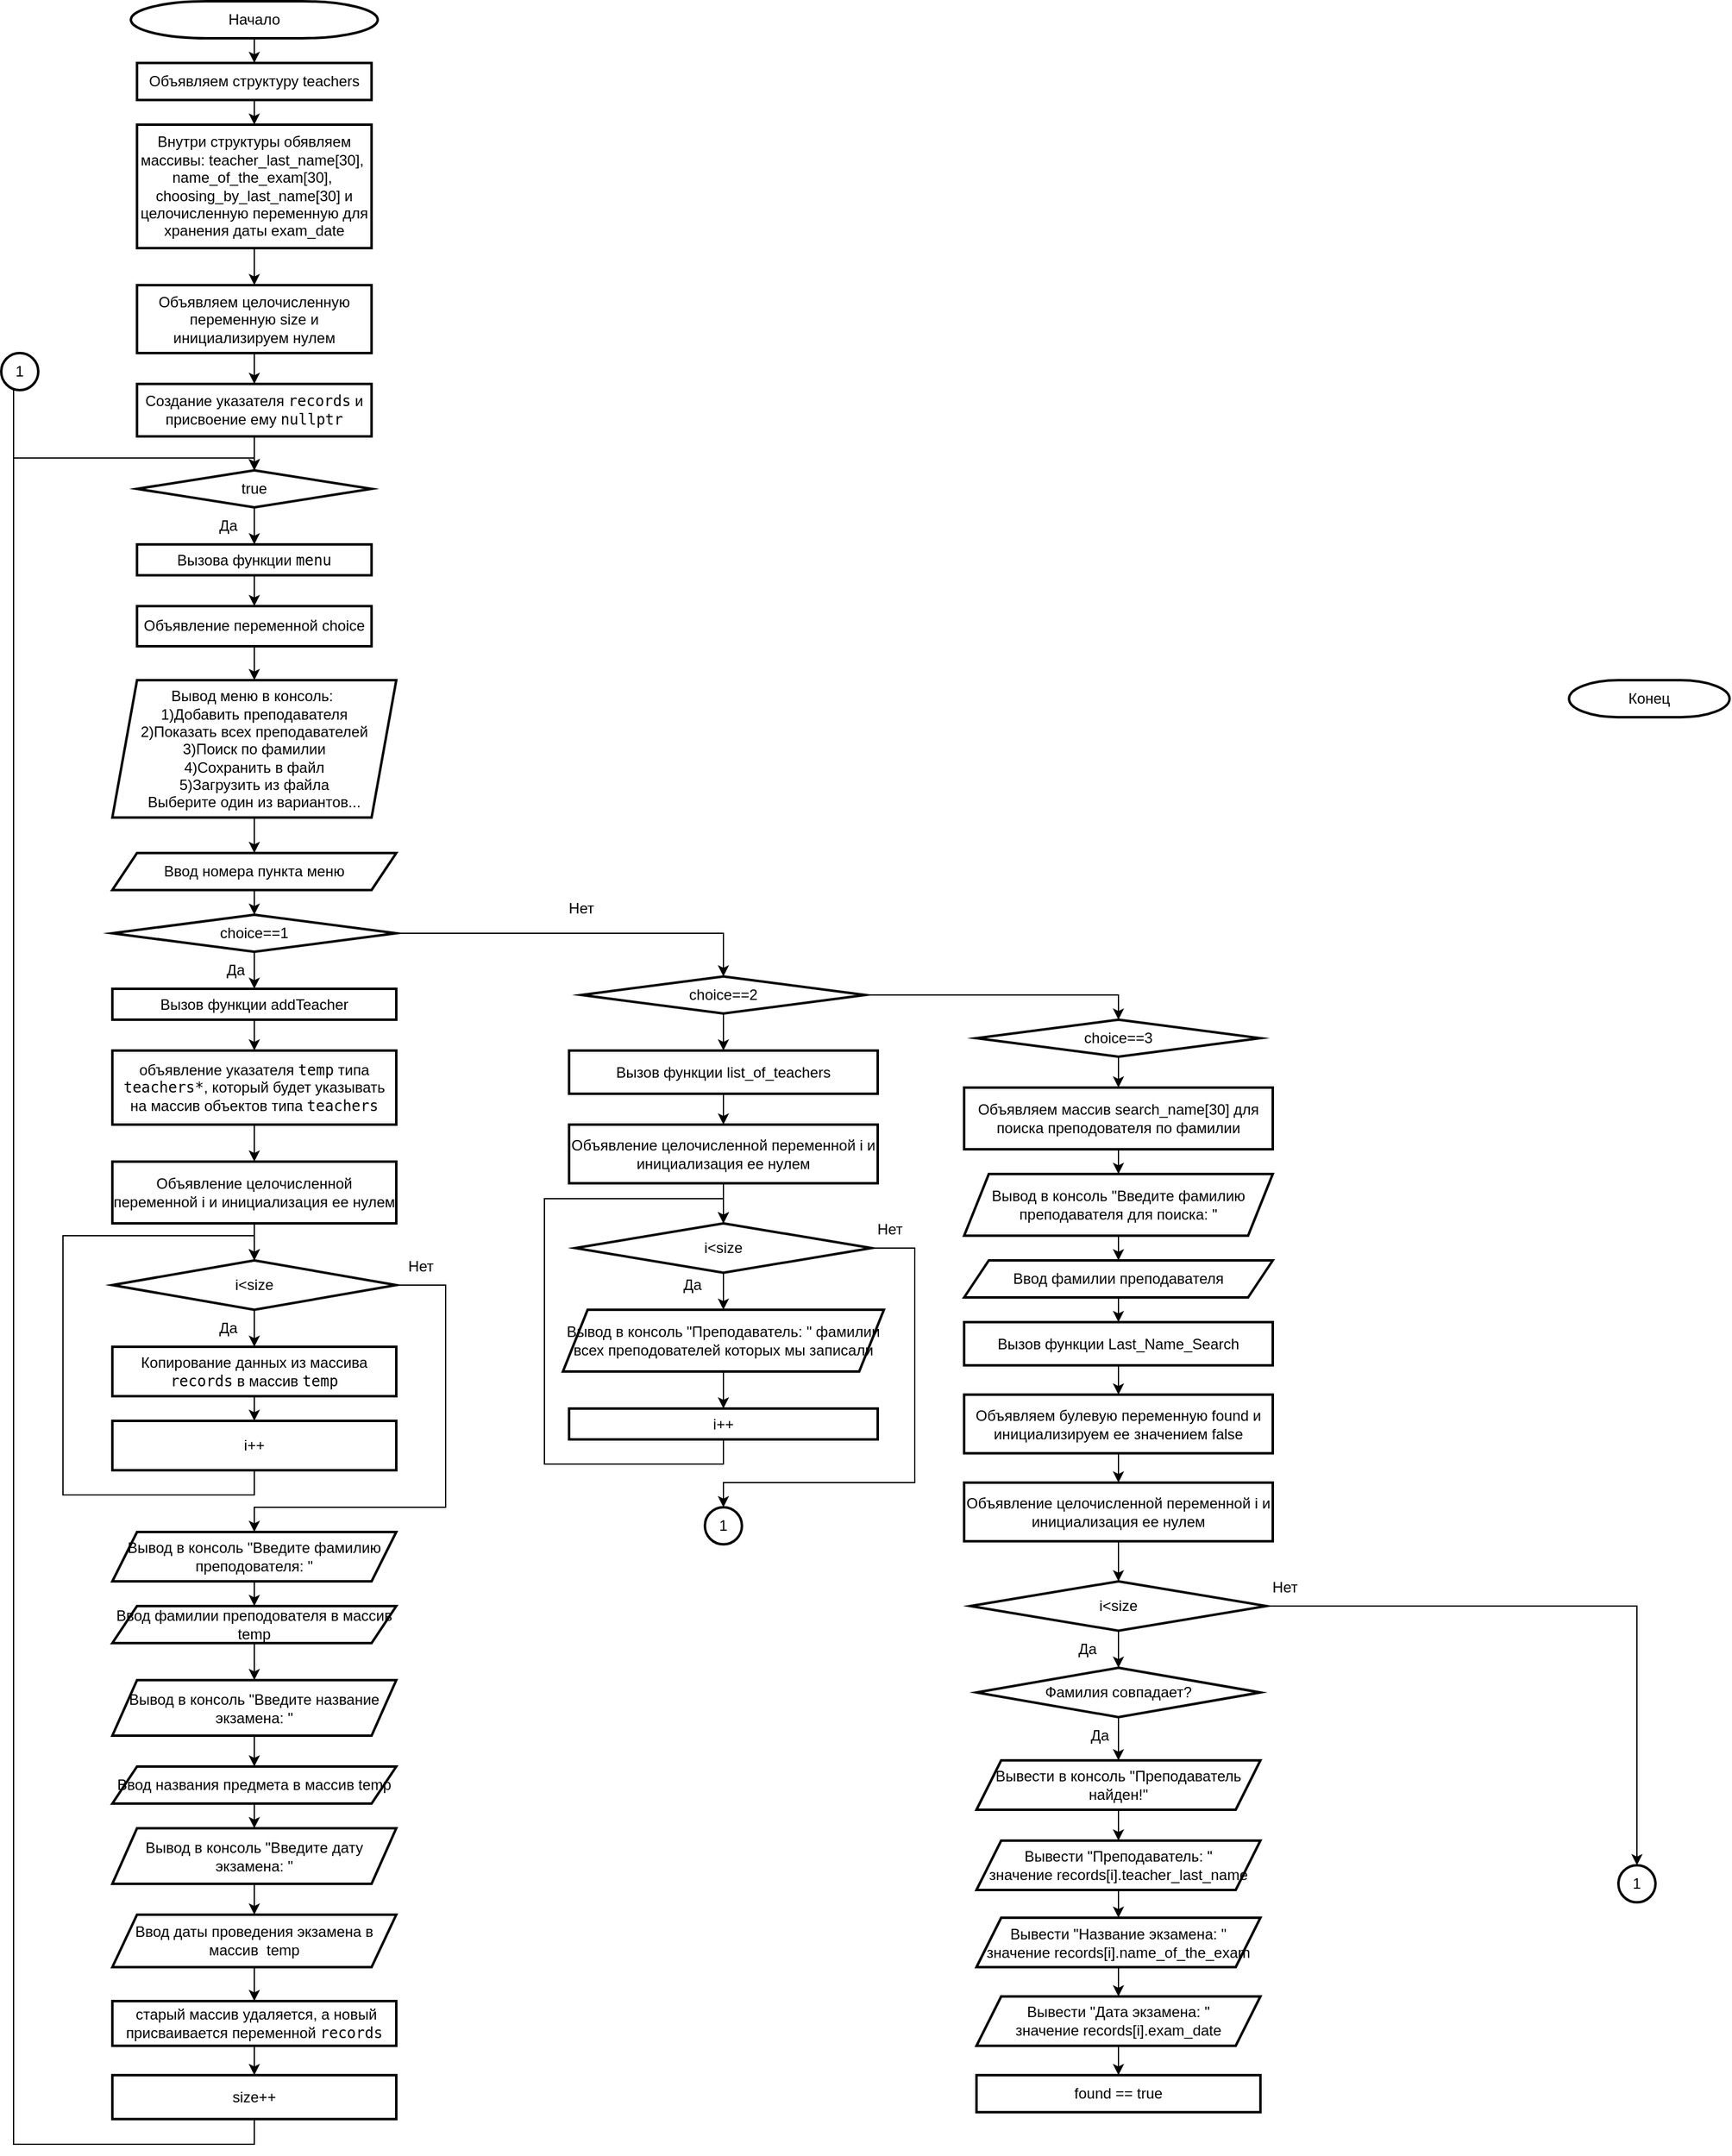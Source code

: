 <mxfile version="26.0.9">
  <diagram name="Страница — 1" id="Y_01PCCvmb3g2sZKeFuQ">
    <mxGraphModel dx="1593" dy="938" grid="1" gridSize="10" guides="1" tooltips="1" connect="1" arrows="1" fold="1" page="1" pageScale="1" pageWidth="827" pageHeight="1169" math="0" shadow="0">
      <root>
        <mxCell id="0" />
        <mxCell id="1" parent="0" />
        <mxCell id="RRv0miLT31uZeti_J1SA-63" value="" style="edgeStyle=orthogonalEdgeStyle;rounded=0;orthogonalLoop=1;jettySize=auto;html=1;" edge="1" parent="1" source="s9oCI4LYwL_Z6NtFFlHH-1" target="RRv0miLT31uZeti_J1SA-62">
          <mxGeometry relative="1" as="geometry" />
        </mxCell>
        <mxCell id="s9oCI4LYwL_Z6NtFFlHH-1" value="Начало" style="strokeWidth=2;html=1;shape=mxgraph.flowchart.terminator;whiteSpace=wrap;" parent="1" vertex="1">
          <mxGeometry x="305" y="20" width="200" height="30" as="geometry" />
        </mxCell>
        <mxCell id="s9oCI4LYwL_Z6NtFFlHH-2" value="Конец" style="strokeWidth=2;html=1;shape=mxgraph.flowchart.terminator;whiteSpace=wrap;" parent="1" vertex="1">
          <mxGeometry x="1470" y="570" width="130" height="30" as="geometry" />
        </mxCell>
        <mxCell id="s9oCI4LYwL_Z6NtFFlHH-8" value="" style="edgeStyle=orthogonalEdgeStyle;rounded=0;orthogonalLoop=1;jettySize=auto;html=1;" parent="1" source="s9oCI4LYwL_Z6NtFFlHH-5" target="s9oCI4LYwL_Z6NtFFlHH-7" edge="1">
          <mxGeometry relative="1" as="geometry" />
        </mxCell>
        <mxCell id="s9oCI4LYwL_Z6NtFFlHH-5" value="Создание указателя &lt;code data-end=&quot;358&quot; data-start=&quot;349&quot;&gt;records&lt;/code&gt; и присвоение ему &lt;code data-end=&quot;385&quot; data-start=&quot;376&quot;&gt;nullptr&lt;/code&gt;" style="whiteSpace=wrap;html=1;strokeWidth=2;" parent="1" vertex="1">
          <mxGeometry x="310" y="330" width="190" height="42.5" as="geometry" />
        </mxCell>
        <mxCell id="s9oCI4LYwL_Z6NtFFlHH-10" value="" style="edgeStyle=orthogonalEdgeStyle;rounded=0;orthogonalLoop=1;jettySize=auto;html=1;" parent="1" source="s9oCI4LYwL_Z6NtFFlHH-7" target="s9oCI4LYwL_Z6NtFFlHH-9" edge="1">
          <mxGeometry relative="1" as="geometry" />
        </mxCell>
        <mxCell id="s9oCI4LYwL_Z6NtFFlHH-7" value="true" style="rhombus;whiteSpace=wrap;html=1;strokeWidth=2;" parent="1" vertex="1">
          <mxGeometry x="310" y="400" width="190" height="30" as="geometry" />
        </mxCell>
        <mxCell id="s9oCI4LYwL_Z6NtFFlHH-23" value="" style="edgeStyle=orthogonalEdgeStyle;rounded=0;orthogonalLoop=1;jettySize=auto;html=1;" parent="1" source="s9oCI4LYwL_Z6NtFFlHH-9" target="s9oCI4LYwL_Z6NtFFlHH-22" edge="1">
          <mxGeometry relative="1" as="geometry" />
        </mxCell>
        <mxCell id="s9oCI4LYwL_Z6NtFFlHH-9" value="Вызова функции &lt;code data-end=&quot;350&quot; data-start=&quot;344&quot;&gt;menu&lt;/code&gt;" style="whiteSpace=wrap;html=1;strokeWidth=2;" parent="1" vertex="1">
          <mxGeometry x="310" y="460" width="190" height="25" as="geometry" />
        </mxCell>
        <mxCell id="s9oCI4LYwL_Z6NtFFlHH-11" value="Да" style="text;html=1;align=center;verticalAlign=middle;whiteSpace=wrap;rounded=0;" parent="1" vertex="1">
          <mxGeometry x="354" y="430" width="60" height="30" as="geometry" />
        </mxCell>
        <mxCell id="s9oCI4LYwL_Z6NtFFlHH-21" style="edgeStyle=orthogonalEdgeStyle;rounded=0;orthogonalLoop=1;jettySize=auto;html=1;exitX=0.5;exitY=1;exitDx=0;exitDy=0;entryX=0.5;entryY=0;entryDx=0;entryDy=0;" parent="1" source="s9oCI4LYwL_Z6NtFFlHH-18" target="s9oCI4LYwL_Z6NtFFlHH-5" edge="1">
          <mxGeometry relative="1" as="geometry" />
        </mxCell>
        <mxCell id="s9oCI4LYwL_Z6NtFFlHH-18" value="Объявляем целочисленную переменную size и инициализируем нулем" style="whiteSpace=wrap;html=1;strokeWidth=2;" parent="1" vertex="1">
          <mxGeometry x="310" y="250" width="190" height="55" as="geometry" />
        </mxCell>
        <mxCell id="s9oCI4LYwL_Z6NtFFlHH-25" value="" style="edgeStyle=orthogonalEdgeStyle;rounded=0;orthogonalLoop=1;jettySize=auto;html=1;" parent="1" source="s9oCI4LYwL_Z6NtFFlHH-22" target="s9oCI4LYwL_Z6NtFFlHH-24" edge="1">
          <mxGeometry relative="1" as="geometry" />
        </mxCell>
        <mxCell id="s9oCI4LYwL_Z6NtFFlHH-22" value="Объявление переменной&amp;nbsp;choice" style="whiteSpace=wrap;html=1;strokeWidth=2;" parent="1" vertex="1">
          <mxGeometry x="310" y="510" width="190" height="32.5" as="geometry" />
        </mxCell>
        <mxCell id="s9oCI4LYwL_Z6NtFFlHH-27" value="" style="edgeStyle=orthogonalEdgeStyle;rounded=0;orthogonalLoop=1;jettySize=auto;html=1;" parent="1" source="s9oCI4LYwL_Z6NtFFlHH-24" target="s9oCI4LYwL_Z6NtFFlHH-26" edge="1">
          <mxGeometry relative="1" as="geometry" />
        </mxCell>
        <mxCell id="s9oCI4LYwL_Z6NtFFlHH-24" value="Вывод меню в консоль:&amp;nbsp;&lt;div&gt;1)Добавить преподавателя&lt;div&gt;2)Показать всех преподавателей&lt;/div&gt;&lt;div&gt;3)Поиск по фамилии&lt;/div&gt;&lt;div&gt;4)Сохранить в файл&lt;/div&gt;&lt;div&gt;5)Загрузить из файла&lt;/div&gt;&lt;div&gt;Выберите один из вариантов...&lt;br&gt;&lt;/div&gt;&lt;/div&gt;" style="shape=parallelogram;perimeter=parallelogramPerimeter;whiteSpace=wrap;html=1;fixedSize=1;strokeWidth=2;" parent="1" vertex="1">
          <mxGeometry x="290" y="570" width="230" height="111.25" as="geometry" />
        </mxCell>
        <mxCell id="s9oCI4LYwL_Z6NtFFlHH-29" value="" style="edgeStyle=orthogonalEdgeStyle;rounded=0;orthogonalLoop=1;jettySize=auto;html=1;" parent="1" source="s9oCI4LYwL_Z6NtFFlHH-26" target="s9oCI4LYwL_Z6NtFFlHH-28" edge="1">
          <mxGeometry relative="1" as="geometry" />
        </mxCell>
        <mxCell id="s9oCI4LYwL_Z6NtFFlHH-26" value="Ввод номера пункта меню" style="shape=parallelogram;perimeter=parallelogramPerimeter;whiteSpace=wrap;html=1;fixedSize=1;strokeWidth=2;" parent="1" vertex="1">
          <mxGeometry x="290" y="710" width="230" height="29.99" as="geometry" />
        </mxCell>
        <mxCell id="s9oCI4LYwL_Z6NtFFlHH-31" value="" style="edgeStyle=orthogonalEdgeStyle;rounded=0;orthogonalLoop=1;jettySize=auto;html=1;" parent="1" source="s9oCI4LYwL_Z6NtFFlHH-28" target="s9oCI4LYwL_Z6NtFFlHH-30" edge="1">
          <mxGeometry relative="1" as="geometry" />
        </mxCell>
        <mxCell id="RRv0miLT31uZeti_J1SA-20" value="" style="edgeStyle=orthogonalEdgeStyle;rounded=0;orthogonalLoop=1;jettySize=auto;html=1;" edge="1" parent="1" source="s9oCI4LYwL_Z6NtFFlHH-28" target="RRv0miLT31uZeti_J1SA-19">
          <mxGeometry relative="1" as="geometry" />
        </mxCell>
        <mxCell id="s9oCI4LYwL_Z6NtFFlHH-28" value="choice==1" style="rhombus;whiteSpace=wrap;html=1;strokeWidth=2;" parent="1" vertex="1">
          <mxGeometry x="290" y="760" width="230" height="30" as="geometry" />
        </mxCell>
        <mxCell id="s9oCI4LYwL_Z6NtFFlHH-34" value="" style="edgeStyle=orthogonalEdgeStyle;rounded=0;orthogonalLoop=1;jettySize=auto;html=1;" parent="1" source="s9oCI4LYwL_Z6NtFFlHH-30" target="s9oCI4LYwL_Z6NtFFlHH-33" edge="1">
          <mxGeometry relative="1" as="geometry" />
        </mxCell>
        <mxCell id="s9oCI4LYwL_Z6NtFFlHH-30" value="Вызов функции&amp;nbsp;addTeacher" style="whiteSpace=wrap;html=1;strokeWidth=2;" parent="1" vertex="1">
          <mxGeometry x="290" y="820" width="230" height="25" as="geometry" />
        </mxCell>
        <mxCell id="s9oCI4LYwL_Z6NtFFlHH-32" value="Да" style="text;html=1;align=center;verticalAlign=middle;whiteSpace=wrap;rounded=0;" parent="1" vertex="1">
          <mxGeometry x="360" y="790" width="60" height="30" as="geometry" />
        </mxCell>
        <mxCell id="s9oCI4LYwL_Z6NtFFlHH-38" value="" style="edgeStyle=orthogonalEdgeStyle;rounded=0;orthogonalLoop=1;jettySize=auto;html=1;" parent="1" source="s9oCI4LYwL_Z6NtFFlHH-33" target="s9oCI4LYwL_Z6NtFFlHH-37" edge="1">
          <mxGeometry relative="1" as="geometry" />
        </mxCell>
        <mxCell id="s9oCI4LYwL_Z6NtFFlHH-33" value="объявление указателя &lt;code data-end=&quot;149&quot; data-start=&quot;143&quot;&gt;temp&lt;/code&gt; типа &lt;code data-end=&quot;166&quot; data-start=&quot;155&quot;&gt;teachers*&lt;/code&gt;, который будет указывать на массив объектов типа &lt;code data-end=&quot;226&quot; data-start=&quot;216&quot;&gt;teachers&lt;/code&gt;" style="whiteSpace=wrap;html=1;strokeWidth=2;" parent="1" vertex="1">
          <mxGeometry x="290" y="870" width="230" height="60" as="geometry" />
        </mxCell>
        <mxCell id="s9oCI4LYwL_Z6NtFFlHH-40" value="" style="edgeStyle=orthogonalEdgeStyle;rounded=0;orthogonalLoop=1;jettySize=auto;html=1;" parent="1" source="s9oCI4LYwL_Z6NtFFlHH-37" target="s9oCI4LYwL_Z6NtFFlHH-39" edge="1">
          <mxGeometry relative="1" as="geometry" />
        </mxCell>
        <mxCell id="s9oCI4LYwL_Z6NtFFlHH-37" value="Объявление целочисленной переменной i и инициализация ее нулем" style="whiteSpace=wrap;html=1;strokeWidth=2;" parent="1" vertex="1">
          <mxGeometry x="290" y="960" width="230" height="50" as="geometry" />
        </mxCell>
        <mxCell id="s9oCI4LYwL_Z6NtFFlHH-42" value="" style="edgeStyle=orthogonalEdgeStyle;rounded=0;orthogonalLoop=1;jettySize=auto;html=1;" parent="1" source="s9oCI4LYwL_Z6NtFFlHH-39" target="s9oCI4LYwL_Z6NtFFlHH-41" edge="1">
          <mxGeometry relative="1" as="geometry" />
        </mxCell>
        <mxCell id="s9oCI4LYwL_Z6NtFFlHH-48" value="" style="edgeStyle=orthogonalEdgeStyle;rounded=0;orthogonalLoop=1;jettySize=auto;html=1;" parent="1" source="s9oCI4LYwL_Z6NtFFlHH-39" target="s9oCI4LYwL_Z6NtFFlHH-47" edge="1">
          <mxGeometry relative="1" as="geometry">
            <Array as="points">
              <mxPoint x="560" y="1060" />
              <mxPoint x="560" y="1240" />
              <mxPoint x="405" y="1240" />
            </Array>
          </mxGeometry>
        </mxCell>
        <mxCell id="s9oCI4LYwL_Z6NtFFlHH-39" value="i&amp;lt;size" style="rhombus;whiteSpace=wrap;html=1;strokeWidth=2;" parent="1" vertex="1">
          <mxGeometry x="290" y="1040" width="230" height="40" as="geometry" />
        </mxCell>
        <mxCell id="s9oCI4LYwL_Z6NtFFlHH-45" style="edgeStyle=orthogonalEdgeStyle;rounded=0;orthogonalLoop=1;jettySize=auto;html=1;entryX=0.5;entryY=0;entryDx=0;entryDy=0;exitX=0.5;exitY=1;exitDx=0;exitDy=0;" parent="1" source="RRv0miLT31uZeti_J1SA-14" target="s9oCI4LYwL_Z6NtFFlHH-39" edge="1">
          <mxGeometry relative="1" as="geometry">
            <mxPoint x="405" y="1030" as="targetPoint" />
            <Array as="points">
              <mxPoint x="405" y="1230" />
              <mxPoint x="250" y="1230" />
              <mxPoint x="250" y="1020" />
              <mxPoint x="405" y="1020" />
            </Array>
            <mxPoint x="400" y="1230" as="sourcePoint" />
          </mxGeometry>
        </mxCell>
        <mxCell id="RRv0miLT31uZeti_J1SA-17" style="edgeStyle=orthogonalEdgeStyle;rounded=0;orthogonalLoop=1;jettySize=auto;html=1;exitX=0.5;exitY=1;exitDx=0;exitDy=0;entryX=0.5;entryY=0;entryDx=0;entryDy=0;" edge="1" parent="1" source="s9oCI4LYwL_Z6NtFFlHH-41" target="RRv0miLT31uZeti_J1SA-14">
          <mxGeometry relative="1" as="geometry" />
        </mxCell>
        <mxCell id="s9oCI4LYwL_Z6NtFFlHH-41" value="Копирование данных из массива &lt;code data-end=&quot;113&quot; data-start=&quot;104&quot;&gt;records&lt;/code&gt; в массив &lt;code data-end=&quot;129&quot; data-start=&quot;123&quot;&gt;temp&lt;/code&gt;" style="whiteSpace=wrap;html=1;strokeWidth=2;" parent="1" vertex="1">
          <mxGeometry x="290" y="1110" width="230" height="40" as="geometry" />
        </mxCell>
        <mxCell id="s9oCI4LYwL_Z6NtFFlHH-43" value="Да" style="text;html=1;align=center;verticalAlign=middle;whiteSpace=wrap;rounded=0;" parent="1" vertex="1">
          <mxGeometry x="354" y="1080" width="60" height="30" as="geometry" />
        </mxCell>
        <mxCell id="RRv0miLT31uZeti_J1SA-2" value="" style="edgeStyle=orthogonalEdgeStyle;rounded=0;orthogonalLoop=1;jettySize=auto;html=1;" edge="1" parent="1" source="s9oCI4LYwL_Z6NtFFlHH-47" target="RRv0miLT31uZeti_J1SA-1">
          <mxGeometry relative="1" as="geometry" />
        </mxCell>
        <mxCell id="s9oCI4LYwL_Z6NtFFlHH-47" value="Вывод в консоль&amp;nbsp;&quot;Введите фамилию преподователя: &quot;" style="shape=parallelogram;perimeter=parallelogramPerimeter;whiteSpace=wrap;html=1;fixedSize=1;strokeWidth=2;" parent="1" vertex="1">
          <mxGeometry x="290" y="1260" width="230" height="40" as="geometry" />
        </mxCell>
        <mxCell id="s9oCI4LYwL_Z6NtFFlHH-49" value="Нет" style="text;html=1;align=center;verticalAlign=middle;whiteSpace=wrap;rounded=0;" parent="1" vertex="1">
          <mxGeometry x="510" y="1030" width="60" height="30" as="geometry" />
        </mxCell>
        <mxCell id="RRv0miLT31uZeti_J1SA-4" value="" style="edgeStyle=orthogonalEdgeStyle;rounded=0;orthogonalLoop=1;jettySize=auto;html=1;" edge="1" parent="1" source="RRv0miLT31uZeti_J1SA-1" target="RRv0miLT31uZeti_J1SA-3">
          <mxGeometry relative="1" as="geometry" />
        </mxCell>
        <mxCell id="RRv0miLT31uZeti_J1SA-1" value="Ввод фамилии преподователя в массив temp" style="shape=parallelogram;perimeter=parallelogramPerimeter;whiteSpace=wrap;html=1;fixedSize=1;strokeWidth=2;" vertex="1" parent="1">
          <mxGeometry x="290" y="1320" width="230" height="30" as="geometry" />
        </mxCell>
        <mxCell id="RRv0miLT31uZeti_J1SA-6" value="" style="edgeStyle=orthogonalEdgeStyle;rounded=0;orthogonalLoop=1;jettySize=auto;html=1;" edge="1" parent="1" source="RRv0miLT31uZeti_J1SA-3" target="RRv0miLT31uZeti_J1SA-5">
          <mxGeometry relative="1" as="geometry" />
        </mxCell>
        <mxCell id="RRv0miLT31uZeti_J1SA-3" value="Вывод в консоль&amp;nbsp;&quot;Введите название экзамена: &quot;" style="shape=parallelogram;perimeter=parallelogramPerimeter;whiteSpace=wrap;html=1;fixedSize=1;strokeWidth=2;" vertex="1" parent="1">
          <mxGeometry x="290" y="1380" width="230" height="45" as="geometry" />
        </mxCell>
        <mxCell id="RRv0miLT31uZeti_J1SA-8" value="" style="edgeStyle=orthogonalEdgeStyle;rounded=0;orthogonalLoop=1;jettySize=auto;html=1;" edge="1" parent="1" source="RRv0miLT31uZeti_J1SA-5" target="RRv0miLT31uZeti_J1SA-7">
          <mxGeometry relative="1" as="geometry" />
        </mxCell>
        <mxCell id="RRv0miLT31uZeti_J1SA-5" value="Ввод названия предмета в массив temp" style="shape=parallelogram;perimeter=parallelogramPerimeter;whiteSpace=wrap;html=1;fixedSize=1;strokeWidth=2;" vertex="1" parent="1">
          <mxGeometry x="290" y="1450" width="230" height="30" as="geometry" />
        </mxCell>
        <mxCell id="RRv0miLT31uZeti_J1SA-10" value="" style="edgeStyle=orthogonalEdgeStyle;rounded=0;orthogonalLoop=1;jettySize=auto;html=1;" edge="1" parent="1" source="RRv0miLT31uZeti_J1SA-7" target="RRv0miLT31uZeti_J1SA-9">
          <mxGeometry relative="1" as="geometry" />
        </mxCell>
        <mxCell id="RRv0miLT31uZeti_J1SA-7" value="Вывод в консоль&amp;nbsp;&quot;Введите дату экзамена: &quot;" style="shape=parallelogram;perimeter=parallelogramPerimeter;whiteSpace=wrap;html=1;fixedSize=1;strokeWidth=2;" vertex="1" parent="1">
          <mxGeometry x="290" y="1500" width="230" height="45" as="geometry" />
        </mxCell>
        <mxCell id="RRv0miLT31uZeti_J1SA-12" value="" style="edgeStyle=orthogonalEdgeStyle;rounded=0;orthogonalLoop=1;jettySize=auto;html=1;" edge="1" parent="1" source="RRv0miLT31uZeti_J1SA-9" target="RRv0miLT31uZeti_J1SA-11">
          <mxGeometry relative="1" as="geometry" />
        </mxCell>
        <mxCell id="RRv0miLT31uZeti_J1SA-9" value="Ввод даты проведения экзамена в массив&amp;nbsp; temp" style="shape=parallelogram;perimeter=parallelogramPerimeter;whiteSpace=wrap;html=1;fixedSize=1;strokeWidth=2;" vertex="1" parent="1">
          <mxGeometry x="290" y="1570" width="230" height="42.5" as="geometry" />
        </mxCell>
        <mxCell id="RRv0miLT31uZeti_J1SA-16" value="" style="edgeStyle=orthogonalEdgeStyle;rounded=0;orthogonalLoop=1;jettySize=auto;html=1;" edge="1" parent="1" source="RRv0miLT31uZeti_J1SA-11" target="RRv0miLT31uZeti_J1SA-15">
          <mxGeometry relative="1" as="geometry" />
        </mxCell>
        <mxCell id="RRv0miLT31uZeti_J1SA-11" value="&amp;nbsp;старый массив удаляется, а новый присваивается переменной &lt;code data-end=&quot;2036&quot; data-start=&quot;2027&quot;&gt;records&lt;/code&gt;" style="whiteSpace=wrap;html=1;strokeWidth=2;" vertex="1" parent="1">
          <mxGeometry x="290" y="1640" width="230" height="36.25" as="geometry" />
        </mxCell>
        <mxCell id="RRv0miLT31uZeti_J1SA-14" value="i++" style="whiteSpace=wrap;html=1;strokeWidth=2;" vertex="1" parent="1">
          <mxGeometry x="290" y="1170" width="230" height="40" as="geometry" />
        </mxCell>
        <mxCell id="RRv0miLT31uZeti_J1SA-18" style="edgeStyle=orthogonalEdgeStyle;rounded=0;orthogonalLoop=1;jettySize=auto;html=1;exitX=0.5;exitY=1;exitDx=0;exitDy=0;entryX=0.5;entryY=0;entryDx=0;entryDy=0;" edge="1" parent="1" source="RRv0miLT31uZeti_J1SA-15" target="s9oCI4LYwL_Z6NtFFlHH-7">
          <mxGeometry relative="1" as="geometry">
            <Array as="points">
              <mxPoint x="405" y="1756" />
              <mxPoint x="210" y="1756" />
              <mxPoint x="210" y="390" />
              <mxPoint x="405" y="390" />
            </Array>
          </mxGeometry>
        </mxCell>
        <mxCell id="RRv0miLT31uZeti_J1SA-15" value="size++" style="whiteSpace=wrap;html=1;strokeWidth=2;" vertex="1" parent="1">
          <mxGeometry x="290" y="1700" width="230" height="35.62" as="geometry" />
        </mxCell>
        <mxCell id="RRv0miLT31uZeti_J1SA-23" value="" style="edgeStyle=orthogonalEdgeStyle;rounded=0;orthogonalLoop=1;jettySize=auto;html=1;" edge="1" parent="1" source="RRv0miLT31uZeti_J1SA-19" target="RRv0miLT31uZeti_J1SA-22">
          <mxGeometry relative="1" as="geometry" />
        </mxCell>
        <mxCell id="RRv0miLT31uZeti_J1SA-46" value="" style="edgeStyle=orthogonalEdgeStyle;rounded=0;orthogonalLoop=1;jettySize=auto;html=1;" edge="1" parent="1" source="RRv0miLT31uZeti_J1SA-19" target="RRv0miLT31uZeti_J1SA-45">
          <mxGeometry relative="1" as="geometry" />
        </mxCell>
        <mxCell id="RRv0miLT31uZeti_J1SA-19" value="choice==2" style="rhombus;whiteSpace=wrap;html=1;strokeWidth=2;" vertex="1" parent="1">
          <mxGeometry x="670" y="810" width="230" height="30" as="geometry" />
        </mxCell>
        <mxCell id="RRv0miLT31uZeti_J1SA-21" value="Нет" style="text;html=1;align=center;verticalAlign=middle;whiteSpace=wrap;rounded=0;" vertex="1" parent="1">
          <mxGeometry x="640" y="739.99" width="60" height="30" as="geometry" />
        </mxCell>
        <mxCell id="RRv0miLT31uZeti_J1SA-27" value="" style="edgeStyle=orthogonalEdgeStyle;rounded=0;orthogonalLoop=1;jettySize=auto;html=1;" edge="1" parent="1" source="RRv0miLT31uZeti_J1SA-22" target="RRv0miLT31uZeti_J1SA-26">
          <mxGeometry relative="1" as="geometry" />
        </mxCell>
        <mxCell id="RRv0miLT31uZeti_J1SA-22" value="Вызов функции&amp;nbsp;list_of_teachers" style="whiteSpace=wrap;html=1;strokeWidth=2;" vertex="1" parent="1">
          <mxGeometry x="660" y="870" width="250" height="35" as="geometry" />
        </mxCell>
        <mxCell id="RRv0miLT31uZeti_J1SA-29" value="" style="edgeStyle=orthogonalEdgeStyle;rounded=0;orthogonalLoop=1;jettySize=auto;html=1;" edge="1" parent="1" source="RRv0miLT31uZeti_J1SA-26" target="RRv0miLT31uZeti_J1SA-28">
          <mxGeometry relative="1" as="geometry" />
        </mxCell>
        <mxCell id="RRv0miLT31uZeti_J1SA-26" value="Объявление целочисленной переменной i и инициализация ее нулем" style="whiteSpace=wrap;html=1;strokeWidth=2;" vertex="1" parent="1">
          <mxGeometry x="660" y="930" width="250" height="47.5" as="geometry" />
        </mxCell>
        <mxCell id="RRv0miLT31uZeti_J1SA-33" value="" style="edgeStyle=orthogonalEdgeStyle;rounded=0;orthogonalLoop=1;jettySize=auto;html=1;" edge="1" parent="1" source="RRv0miLT31uZeti_J1SA-28" target="RRv0miLT31uZeti_J1SA-32">
          <mxGeometry relative="1" as="geometry" />
        </mxCell>
        <mxCell id="RRv0miLT31uZeti_J1SA-42" value="" style="edgeStyle=orthogonalEdgeStyle;rounded=0;orthogonalLoop=1;jettySize=auto;html=1;" edge="1" parent="1" source="RRv0miLT31uZeti_J1SA-28" target="RRv0miLT31uZeti_J1SA-41">
          <mxGeometry relative="1" as="geometry">
            <Array as="points">
              <mxPoint x="940" y="1030" />
              <mxPoint x="940" y="1220" />
              <mxPoint x="785" y="1220" />
            </Array>
          </mxGeometry>
        </mxCell>
        <mxCell id="RRv0miLT31uZeti_J1SA-28" value="i&amp;lt;size" style="rhombus;whiteSpace=wrap;html=1;strokeWidth=2;" vertex="1" parent="1">
          <mxGeometry x="665" y="1010" width="240" height="40" as="geometry" />
        </mxCell>
        <mxCell id="RRv0miLT31uZeti_J1SA-36" value="" style="edgeStyle=orthogonalEdgeStyle;rounded=0;orthogonalLoop=1;jettySize=auto;html=1;" edge="1" parent="1" source="RRv0miLT31uZeti_J1SA-32" target="RRv0miLT31uZeti_J1SA-35">
          <mxGeometry relative="1" as="geometry" />
        </mxCell>
        <mxCell id="RRv0miLT31uZeti_J1SA-32" value="Вывод в консоль&amp;nbsp;&quot;Преподаватель: &quot; фамилии всех преподователей которых мы записали" style="shape=parallelogram;perimeter=parallelogramPerimeter;whiteSpace=wrap;html=1;fixedSize=1;strokeWidth=2;" vertex="1" parent="1">
          <mxGeometry x="655" y="1080" width="260" height="50" as="geometry" />
        </mxCell>
        <mxCell id="RRv0miLT31uZeti_J1SA-34" value="Да" style="text;html=1;align=center;verticalAlign=middle;whiteSpace=wrap;rounded=0;" vertex="1" parent="1">
          <mxGeometry x="730" y="1045" width="60" height="30" as="geometry" />
        </mxCell>
        <mxCell id="RRv0miLT31uZeti_J1SA-37" style="edgeStyle=orthogonalEdgeStyle;rounded=0;orthogonalLoop=1;jettySize=auto;html=1;exitX=0.5;exitY=1;exitDx=0;exitDy=0;entryX=0.5;entryY=0;entryDx=0;entryDy=0;" edge="1" parent="1" source="RRv0miLT31uZeti_J1SA-35" target="RRv0miLT31uZeti_J1SA-28">
          <mxGeometry relative="1" as="geometry">
            <Array as="points">
              <mxPoint x="785" y="1205" />
              <mxPoint x="640" y="1205" />
              <mxPoint x="640" y="990" />
              <mxPoint x="785" y="990" />
            </Array>
          </mxGeometry>
        </mxCell>
        <mxCell id="RRv0miLT31uZeti_J1SA-35" value="i++" style="whiteSpace=wrap;html=1;strokeWidth=2;" vertex="1" parent="1">
          <mxGeometry x="660" y="1160" width="250" height="25" as="geometry" />
        </mxCell>
        <mxCell id="RRv0miLT31uZeti_J1SA-38" value="Нет" style="text;html=1;align=center;verticalAlign=middle;whiteSpace=wrap;rounded=0;" vertex="1" parent="1">
          <mxGeometry x="890" y="1000" width="60" height="30" as="geometry" />
        </mxCell>
        <mxCell id="RRv0miLT31uZeti_J1SA-41" value="1" style="ellipse;whiteSpace=wrap;html=1;strokeWidth=2;" vertex="1" parent="1">
          <mxGeometry x="770" y="1240" width="30" height="30" as="geometry" />
        </mxCell>
        <mxCell id="RRv0miLT31uZeti_J1SA-44" style="edgeStyle=orthogonalEdgeStyle;rounded=0;orthogonalLoop=1;jettySize=auto;html=1;exitX=1;exitY=0.5;exitDx=0;exitDy=0;entryX=0.5;entryY=0;entryDx=0;entryDy=0;" edge="1" parent="1" source="RRv0miLT31uZeti_J1SA-43" target="s9oCI4LYwL_Z6NtFFlHH-7">
          <mxGeometry relative="1" as="geometry">
            <Array as="points">
              <mxPoint x="210" y="320" />
              <mxPoint x="210" y="390" />
              <mxPoint x="405" y="390" />
            </Array>
          </mxGeometry>
        </mxCell>
        <mxCell id="RRv0miLT31uZeti_J1SA-43" value="1" style="ellipse;whiteSpace=wrap;html=1;strokeWidth=2;" vertex="1" parent="1">
          <mxGeometry x="200" y="305" width="30" height="30" as="geometry" />
        </mxCell>
        <mxCell id="RRv0miLT31uZeti_J1SA-68" value="" style="edgeStyle=orthogonalEdgeStyle;rounded=0;orthogonalLoop=1;jettySize=auto;html=1;" edge="1" parent="1" source="RRv0miLT31uZeti_J1SA-45" target="RRv0miLT31uZeti_J1SA-67">
          <mxGeometry relative="1" as="geometry" />
        </mxCell>
        <mxCell id="RRv0miLT31uZeti_J1SA-45" value="choice==3" style="rhombus;whiteSpace=wrap;html=1;strokeWidth=2;" vertex="1" parent="1">
          <mxGeometry x="990" y="845" width="230" height="30" as="geometry" />
        </mxCell>
        <mxCell id="RRv0miLT31uZeti_J1SA-75" value="" style="edgeStyle=orthogonalEdgeStyle;rounded=0;orthogonalLoop=1;jettySize=auto;html=1;" edge="1" parent="1" source="RRv0miLT31uZeti_J1SA-48" target="RRv0miLT31uZeti_J1SA-74">
          <mxGeometry relative="1" as="geometry" />
        </mxCell>
        <mxCell id="RRv0miLT31uZeti_J1SA-48" value="Вызов функции&amp;nbsp;Last_Name_Search" style="whiteSpace=wrap;html=1;strokeWidth=2;" vertex="1" parent="1">
          <mxGeometry x="980" y="1090" width="250" height="35" as="geometry" />
        </mxCell>
        <mxCell id="RRv0miLT31uZeti_J1SA-49" value="" style="edgeStyle=orthogonalEdgeStyle;rounded=0;orthogonalLoop=1;jettySize=auto;html=1;" edge="1" parent="1" source="RRv0miLT31uZeti_J1SA-50" target="RRv0miLT31uZeti_J1SA-53">
          <mxGeometry relative="1" as="geometry" />
        </mxCell>
        <mxCell id="RRv0miLT31uZeti_J1SA-50" value="Объявление целочисленной переменной i и инициализация ее нулем" style="whiteSpace=wrap;html=1;strokeWidth=2;" vertex="1" parent="1">
          <mxGeometry x="980" y="1220" width="250" height="47.5" as="geometry" />
        </mxCell>
        <mxCell id="RRv0miLT31uZeti_J1SA-52" value="" style="edgeStyle=orthogonalEdgeStyle;rounded=0;orthogonalLoop=1;jettySize=auto;html=1;" edge="1" parent="1" source="RRv0miLT31uZeti_J1SA-53" target="RRv0miLT31uZeti_J1SA-60">
          <mxGeometry relative="1" as="geometry">
            <Array as="points">
              <mxPoint x="1525" y="1320" />
            </Array>
          </mxGeometry>
        </mxCell>
        <mxCell id="RRv0miLT31uZeti_J1SA-78" value="" style="edgeStyle=orthogonalEdgeStyle;rounded=0;orthogonalLoop=1;jettySize=auto;html=1;" edge="1" parent="1" source="RRv0miLT31uZeti_J1SA-53" target="RRv0miLT31uZeti_J1SA-77">
          <mxGeometry relative="1" as="geometry" />
        </mxCell>
        <mxCell id="RRv0miLT31uZeti_J1SA-53" value="i&amp;lt;size" style="rhombus;whiteSpace=wrap;html=1;strokeWidth=2;" vertex="1" parent="1">
          <mxGeometry x="985" y="1300" width="240" height="40" as="geometry" />
        </mxCell>
        <mxCell id="RRv0miLT31uZeti_J1SA-56" value="Да" style="text;html=1;align=center;verticalAlign=middle;whiteSpace=wrap;rounded=0;" vertex="1" parent="1">
          <mxGeometry x="1050" y="1340" width="60" height="30" as="geometry" />
        </mxCell>
        <mxCell id="RRv0miLT31uZeti_J1SA-59" value="Нет" style="text;html=1;align=center;verticalAlign=middle;whiteSpace=wrap;rounded=0;" vertex="1" parent="1">
          <mxGeometry x="1210" y="1290" width="60" height="30" as="geometry" />
        </mxCell>
        <mxCell id="RRv0miLT31uZeti_J1SA-60" value="1" style="ellipse;whiteSpace=wrap;html=1;strokeWidth=2;" vertex="1" parent="1">
          <mxGeometry x="1510" y="1530" width="30" height="30" as="geometry" />
        </mxCell>
        <mxCell id="RRv0miLT31uZeti_J1SA-65" value="" style="edgeStyle=orthogonalEdgeStyle;rounded=0;orthogonalLoop=1;jettySize=auto;html=1;" edge="1" parent="1" source="RRv0miLT31uZeti_J1SA-62" target="RRv0miLT31uZeti_J1SA-64">
          <mxGeometry relative="1" as="geometry" />
        </mxCell>
        <mxCell id="RRv0miLT31uZeti_J1SA-62" value="Объявляем структуру&amp;nbsp;teachers" style="whiteSpace=wrap;html=1;strokeWidth=2;" vertex="1" parent="1">
          <mxGeometry x="310" y="70" width="190" height="30" as="geometry" />
        </mxCell>
        <mxCell id="RRv0miLT31uZeti_J1SA-66" style="edgeStyle=orthogonalEdgeStyle;rounded=0;orthogonalLoop=1;jettySize=auto;html=1;exitX=0.5;exitY=1;exitDx=0;exitDy=0;entryX=0.5;entryY=0;entryDx=0;entryDy=0;" edge="1" parent="1" source="RRv0miLT31uZeti_J1SA-64" target="s9oCI4LYwL_Z6NtFFlHH-18">
          <mxGeometry relative="1" as="geometry" />
        </mxCell>
        <mxCell id="RRv0miLT31uZeti_J1SA-64" value="Внутри структуры обявляем массивы: teacher_last_name[30],&amp;nbsp;&lt;div&gt;name_of_the_exam[30],&amp;nbsp;&lt;/div&gt;&lt;div&gt;choosing_by_last_name[30] и целочисленную переменную для хранения даты&amp;nbsp;exam_date&lt;/div&gt;" style="whiteSpace=wrap;html=1;strokeWidth=2;" vertex="1" parent="1">
          <mxGeometry x="310" y="120" width="190" height="100" as="geometry" />
        </mxCell>
        <mxCell id="RRv0miLT31uZeti_J1SA-70" value="" style="edgeStyle=orthogonalEdgeStyle;rounded=0;orthogonalLoop=1;jettySize=auto;html=1;" edge="1" parent="1" source="RRv0miLT31uZeti_J1SA-67" target="RRv0miLT31uZeti_J1SA-69">
          <mxGeometry relative="1" as="geometry" />
        </mxCell>
        <mxCell id="RRv0miLT31uZeti_J1SA-67" value="Объявляем массив&amp;nbsp;search_name[30] для поиска преподователя по фамилии" style="whiteSpace=wrap;html=1;strokeWidth=2;" vertex="1" parent="1">
          <mxGeometry x="980" y="900" width="250" height="50" as="geometry" />
        </mxCell>
        <mxCell id="RRv0miLT31uZeti_J1SA-72" value="" style="edgeStyle=orthogonalEdgeStyle;rounded=0;orthogonalLoop=1;jettySize=auto;html=1;" edge="1" parent="1" source="RRv0miLT31uZeti_J1SA-69" target="RRv0miLT31uZeti_J1SA-71">
          <mxGeometry relative="1" as="geometry" />
        </mxCell>
        <mxCell id="RRv0miLT31uZeti_J1SA-69" value="Вывод в консоль&amp;nbsp;&quot;Введите фамилию преподавателя для поиска: &quot;" style="shape=parallelogram;perimeter=parallelogramPerimeter;whiteSpace=wrap;html=1;fixedSize=1;strokeWidth=2;" vertex="1" parent="1">
          <mxGeometry x="980" y="970" width="250" height="50" as="geometry" />
        </mxCell>
        <mxCell id="RRv0miLT31uZeti_J1SA-73" style="edgeStyle=orthogonalEdgeStyle;rounded=0;orthogonalLoop=1;jettySize=auto;html=1;exitX=0.5;exitY=1;exitDx=0;exitDy=0;entryX=0.5;entryY=0;entryDx=0;entryDy=0;" edge="1" parent="1" source="RRv0miLT31uZeti_J1SA-71" target="RRv0miLT31uZeti_J1SA-48">
          <mxGeometry relative="1" as="geometry" />
        </mxCell>
        <mxCell id="RRv0miLT31uZeti_J1SA-71" value="Ввод фамилии преподавателя" style="shape=parallelogram;perimeter=parallelogramPerimeter;whiteSpace=wrap;html=1;fixedSize=1;strokeWidth=2;" vertex="1" parent="1">
          <mxGeometry x="980" y="1040" width="250" height="30" as="geometry" />
        </mxCell>
        <mxCell id="RRv0miLT31uZeti_J1SA-76" style="edgeStyle=orthogonalEdgeStyle;rounded=0;orthogonalLoop=1;jettySize=auto;html=1;exitX=0.5;exitY=1;exitDx=0;exitDy=0;entryX=0.5;entryY=0;entryDx=0;entryDy=0;" edge="1" parent="1" source="RRv0miLT31uZeti_J1SA-74" target="RRv0miLT31uZeti_J1SA-50">
          <mxGeometry relative="1" as="geometry" />
        </mxCell>
        <mxCell id="RRv0miLT31uZeti_J1SA-74" value="Объявляем булевую переменную found и инициализируем ее значением false" style="whiteSpace=wrap;html=1;strokeWidth=2;" vertex="1" parent="1">
          <mxGeometry x="980" y="1148.75" width="250" height="47.5" as="geometry" />
        </mxCell>
        <mxCell id="RRv0miLT31uZeti_J1SA-80" value="" style="edgeStyle=orthogonalEdgeStyle;rounded=0;orthogonalLoop=1;jettySize=auto;html=1;" edge="1" parent="1" source="RRv0miLT31uZeti_J1SA-77" target="RRv0miLT31uZeti_J1SA-79">
          <mxGeometry relative="1" as="geometry" />
        </mxCell>
        <mxCell id="RRv0miLT31uZeti_J1SA-77" value="Фамилия совпадает?" style="rhombus;whiteSpace=wrap;html=1;strokeWidth=2;" vertex="1" parent="1">
          <mxGeometry x="990" y="1370" width="230" height="40" as="geometry" />
        </mxCell>
        <mxCell id="RRv0miLT31uZeti_J1SA-83" value="" style="edgeStyle=orthogonalEdgeStyle;rounded=0;orthogonalLoop=1;jettySize=auto;html=1;" edge="1" parent="1" source="RRv0miLT31uZeti_J1SA-79" target="RRv0miLT31uZeti_J1SA-82">
          <mxGeometry relative="1" as="geometry" />
        </mxCell>
        <mxCell id="RRv0miLT31uZeti_J1SA-79" value="Вывести в консоль&amp;nbsp;&quot;Преподаватель найден!&quot;" style="shape=parallelogram;perimeter=parallelogramPerimeter;whiteSpace=wrap;html=1;fixedSize=1;strokeWidth=2;" vertex="1" parent="1">
          <mxGeometry x="990" y="1445" width="230" height="40" as="geometry" />
        </mxCell>
        <mxCell id="RRv0miLT31uZeti_J1SA-81" value="Да" style="text;html=1;align=center;verticalAlign=middle;whiteSpace=wrap;rounded=0;" vertex="1" parent="1">
          <mxGeometry x="1060" y="1410" width="60" height="30" as="geometry" />
        </mxCell>
        <mxCell id="RRv0miLT31uZeti_J1SA-85" value="" style="edgeStyle=orthogonalEdgeStyle;rounded=0;orthogonalLoop=1;jettySize=auto;html=1;" edge="1" parent="1" source="RRv0miLT31uZeti_J1SA-82" target="RRv0miLT31uZeti_J1SA-84">
          <mxGeometry relative="1" as="geometry" />
        </mxCell>
        <mxCell id="RRv0miLT31uZeti_J1SA-82" value="Вывести&amp;nbsp;&quot;Преподаватель: &quot; значение&amp;nbsp;records[i].teacher_last_name" style="shape=parallelogram;perimeter=parallelogramPerimeter;whiteSpace=wrap;html=1;fixedSize=1;strokeWidth=2;" vertex="1" parent="1">
          <mxGeometry x="990" y="1510" width="230" height="40" as="geometry" />
        </mxCell>
        <mxCell id="RRv0miLT31uZeti_J1SA-87" value="" style="edgeStyle=orthogonalEdgeStyle;rounded=0;orthogonalLoop=1;jettySize=auto;html=1;" edge="1" parent="1" source="RRv0miLT31uZeti_J1SA-84" target="RRv0miLT31uZeti_J1SA-86">
          <mxGeometry relative="1" as="geometry" />
        </mxCell>
        <mxCell id="RRv0miLT31uZeti_J1SA-84" value="Вывести&amp;nbsp;&quot;Название экзамена: &quot; значение&amp;nbsp;records[i].name_of_the_exam" style="shape=parallelogram;perimeter=parallelogramPerimeter;whiteSpace=wrap;html=1;fixedSize=1;strokeWidth=2;" vertex="1" parent="1">
          <mxGeometry x="990" y="1572.5" width="230" height="40" as="geometry" />
        </mxCell>
        <mxCell id="RRv0miLT31uZeti_J1SA-89" value="" style="edgeStyle=orthogonalEdgeStyle;rounded=0;orthogonalLoop=1;jettySize=auto;html=1;" edge="1" parent="1" source="RRv0miLT31uZeti_J1SA-86" target="RRv0miLT31uZeti_J1SA-88">
          <mxGeometry relative="1" as="geometry" />
        </mxCell>
        <mxCell id="RRv0miLT31uZeti_J1SA-86" value="Вывести&amp;nbsp;&quot;Дата экзамена: &quot; значение&amp;nbsp;records[i].exam_date" style="shape=parallelogram;perimeter=parallelogramPerimeter;whiteSpace=wrap;html=1;fixedSize=1;strokeWidth=2;" vertex="1" parent="1">
          <mxGeometry x="990" y="1636.25" width="230" height="40" as="geometry" />
        </mxCell>
        <mxCell id="RRv0miLT31uZeti_J1SA-88" value="found == true" style="whiteSpace=wrap;html=1;strokeWidth=2;" vertex="1" parent="1">
          <mxGeometry x="990" y="1700" width="230" height="30" as="geometry" />
        </mxCell>
      </root>
    </mxGraphModel>
  </diagram>
</mxfile>
